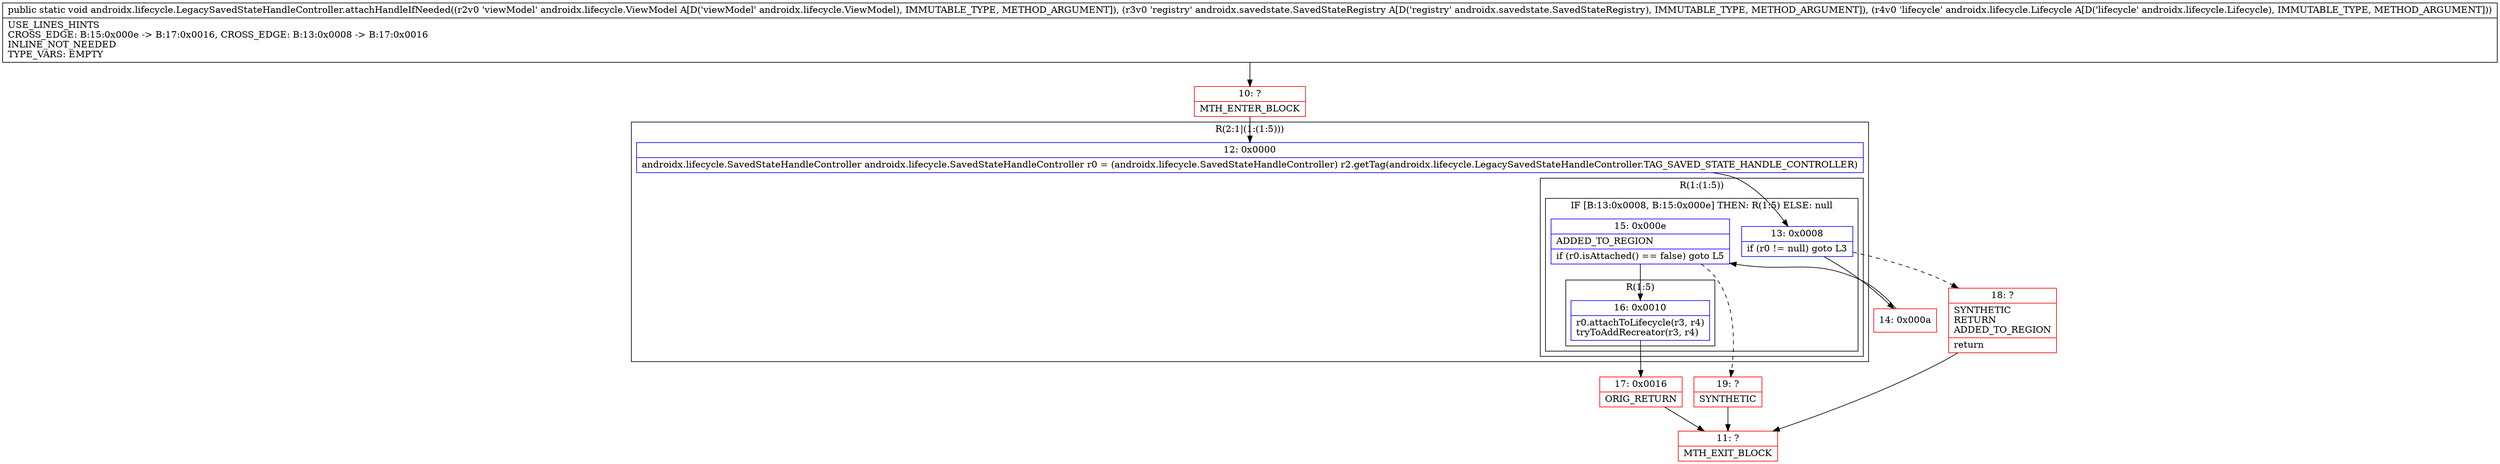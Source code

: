 digraph "CFG forandroidx.lifecycle.LegacySavedStateHandleController.attachHandleIfNeeded(Landroidx\/lifecycle\/ViewModel;Landroidx\/savedstate\/SavedStateRegistry;Landroidx\/lifecycle\/Lifecycle;)V" {
subgraph cluster_Region_249587972 {
label = "R(2:1|(1:(1:5)))";
node [shape=record,color=blue];
Node_12 [shape=record,label="{12\:\ 0x0000|androidx.lifecycle.SavedStateHandleController androidx.lifecycle.SavedStateHandleController r0 = (androidx.lifecycle.SavedStateHandleController) r2.getTag(androidx.lifecycle.LegacySavedStateHandleController.TAG_SAVED_STATE_HANDLE_CONTROLLER)\l}"];
subgraph cluster_Region_470499582 {
label = "R(1:(1:5))";
node [shape=record,color=blue];
subgraph cluster_IfRegion_1739689140 {
label = "IF [B:13:0x0008, B:15:0x000e] THEN: R(1:5) ELSE: null";
node [shape=record,color=blue];
Node_13 [shape=record,label="{13\:\ 0x0008|if (r0 != null) goto L3\l}"];
Node_15 [shape=record,label="{15\:\ 0x000e|ADDED_TO_REGION\l|if (r0.isAttached() == false) goto L5\l}"];
subgraph cluster_Region_105017301 {
label = "R(1:5)";
node [shape=record,color=blue];
Node_16 [shape=record,label="{16\:\ 0x0010|r0.attachToLifecycle(r3, r4)\ltryToAddRecreator(r3, r4)\l}"];
}
}
}
}
Node_10 [shape=record,color=red,label="{10\:\ ?|MTH_ENTER_BLOCK\l}"];
Node_14 [shape=record,color=red,label="{14\:\ 0x000a}"];
Node_17 [shape=record,color=red,label="{17\:\ 0x0016|ORIG_RETURN\l}"];
Node_11 [shape=record,color=red,label="{11\:\ ?|MTH_EXIT_BLOCK\l}"];
Node_19 [shape=record,color=red,label="{19\:\ ?|SYNTHETIC\l}"];
Node_18 [shape=record,color=red,label="{18\:\ ?|SYNTHETIC\lRETURN\lADDED_TO_REGION\l|return\l}"];
MethodNode[shape=record,label="{public static void androidx.lifecycle.LegacySavedStateHandleController.attachHandleIfNeeded((r2v0 'viewModel' androidx.lifecycle.ViewModel A[D('viewModel' androidx.lifecycle.ViewModel), IMMUTABLE_TYPE, METHOD_ARGUMENT]), (r3v0 'registry' androidx.savedstate.SavedStateRegistry A[D('registry' androidx.savedstate.SavedStateRegistry), IMMUTABLE_TYPE, METHOD_ARGUMENT]), (r4v0 'lifecycle' androidx.lifecycle.Lifecycle A[D('lifecycle' androidx.lifecycle.Lifecycle), IMMUTABLE_TYPE, METHOD_ARGUMENT]))  | USE_LINES_HINTS\lCROSS_EDGE: B:15:0x000e \-\> B:17:0x0016, CROSS_EDGE: B:13:0x0008 \-\> B:17:0x0016\lINLINE_NOT_NEEDED\lTYPE_VARS: EMPTY\l}"];
MethodNode -> Node_10;Node_12 -> Node_13;
Node_13 -> Node_14;
Node_13 -> Node_18[style=dashed];
Node_15 -> Node_16;
Node_15 -> Node_19[style=dashed];
Node_16 -> Node_17;
Node_10 -> Node_12;
Node_14 -> Node_15;
Node_17 -> Node_11;
Node_19 -> Node_11;
Node_18 -> Node_11;
}

